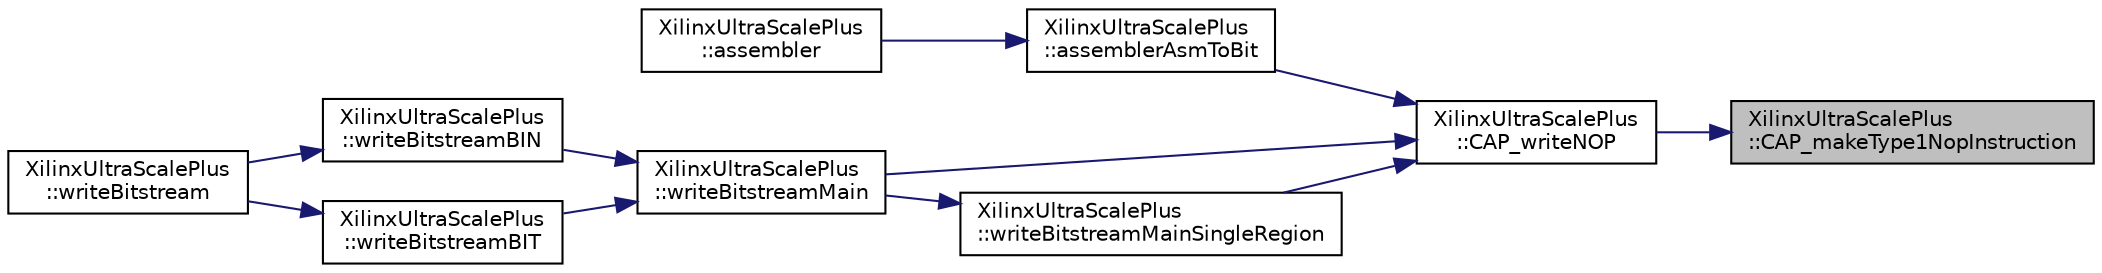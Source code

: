 digraph "XilinxUltraScalePlus::CAP_makeType1NopInstruction"
{
 // INTERACTIVE_SVG=YES
 // LATEX_PDF_SIZE
  edge [fontname="Helvetica",fontsize="10",labelfontname="Helvetica",labelfontsize="10"];
  node [fontname="Helvetica",fontsize="10",shape=record];
  rankdir="RL";
  Node1 [label="XilinxUltraScalePlus\l::CAP_makeType1NopInstruction",height=0.2,width=0.4,color="black", fillcolor="grey75", style="filled", fontcolor="black",tooltip=" "];
  Node1 -> Node2 [dir="back",color="midnightblue",fontsize="10",style="solid",fontname="Helvetica"];
  Node2 [label="XilinxUltraScalePlus\l::CAP_writeNOP",height=0.2,width=0.4,color="black", fillcolor="white", style="filled",URL="$classXilinxUltraScalePlus.html#afec424bf1fbe86abbc7a79d1bf14ac02",tooltip=" "];
  Node2 -> Node3 [dir="back",color="midnightblue",fontsize="10",style="solid",fontname="Helvetica"];
  Node3 [label="XilinxUltraScalePlus\l::assemblerAsmToBit",height=0.2,width=0.4,color="black", fillcolor="white", style="filled",URL="$classXilinxUltraScalePlus.html#a058802c627c4177c6fd88ca079551207",tooltip=" "];
  Node3 -> Node4 [dir="back",color="midnightblue",fontsize="10",style="solid",fontname="Helvetica"];
  Node4 [label="XilinxUltraScalePlus\l::assembler",height=0.2,width=0.4,color="black", fillcolor="white", style="filled",URL="$classXilinxUltraScalePlus.html#a53e5f6ec962f1f2a961f90b8b9e90e10",tooltip=" "];
  Node2 -> Node5 [dir="back",color="midnightblue",fontsize="10",style="solid",fontname="Helvetica"];
  Node5 [label="XilinxUltraScalePlus\l::writeBitstreamMain",height=0.2,width=0.4,color="black", fillcolor="white", style="filled",URL="$classXilinxUltraScalePlus.html#afcd0f828eff528d0c178a5e473ee2181",tooltip=" "];
  Node5 -> Node6 [dir="back",color="midnightblue",fontsize="10",style="solid",fontname="Helvetica"];
  Node6 [label="XilinxUltraScalePlus\l::writeBitstreamBIN",height=0.2,width=0.4,color="black", fillcolor="white", style="filled",URL="$classXilinxUltraScalePlus.html#ab32b8ddf6ed62003568932d9167f7231",tooltip=" "];
  Node6 -> Node7 [dir="back",color="midnightblue",fontsize="10",style="solid",fontname="Helvetica"];
  Node7 [label="XilinxUltraScalePlus\l::writeBitstream",height=0.2,width=0.4,color="black", fillcolor="white", style="filled",URL="$classXilinxUltraScalePlus.html#a7f2a7c34766d004adc6f1cfe1bdd62e7",tooltip=" "];
  Node5 -> Node8 [dir="back",color="midnightblue",fontsize="10",style="solid",fontname="Helvetica"];
  Node8 [label="XilinxUltraScalePlus\l::writeBitstreamBIT",height=0.2,width=0.4,color="black", fillcolor="white", style="filled",URL="$classXilinxUltraScalePlus.html#aafc764306446548f9127f3e30759af49",tooltip=" "];
  Node8 -> Node7 [dir="back",color="midnightblue",fontsize="10",style="solid",fontname="Helvetica"];
  Node2 -> Node9 [dir="back",color="midnightblue",fontsize="10",style="solid",fontname="Helvetica"];
  Node9 [label="XilinxUltraScalePlus\l::writeBitstreamMainSingleRegion",height=0.2,width=0.4,color="black", fillcolor="white", style="filled",URL="$classXilinxUltraScalePlus.html#a838df6236b078c1a751e65feb9463e12",tooltip=" "];
  Node9 -> Node5 [dir="back",color="midnightblue",fontsize="10",style="solid",fontname="Helvetica"];
}
